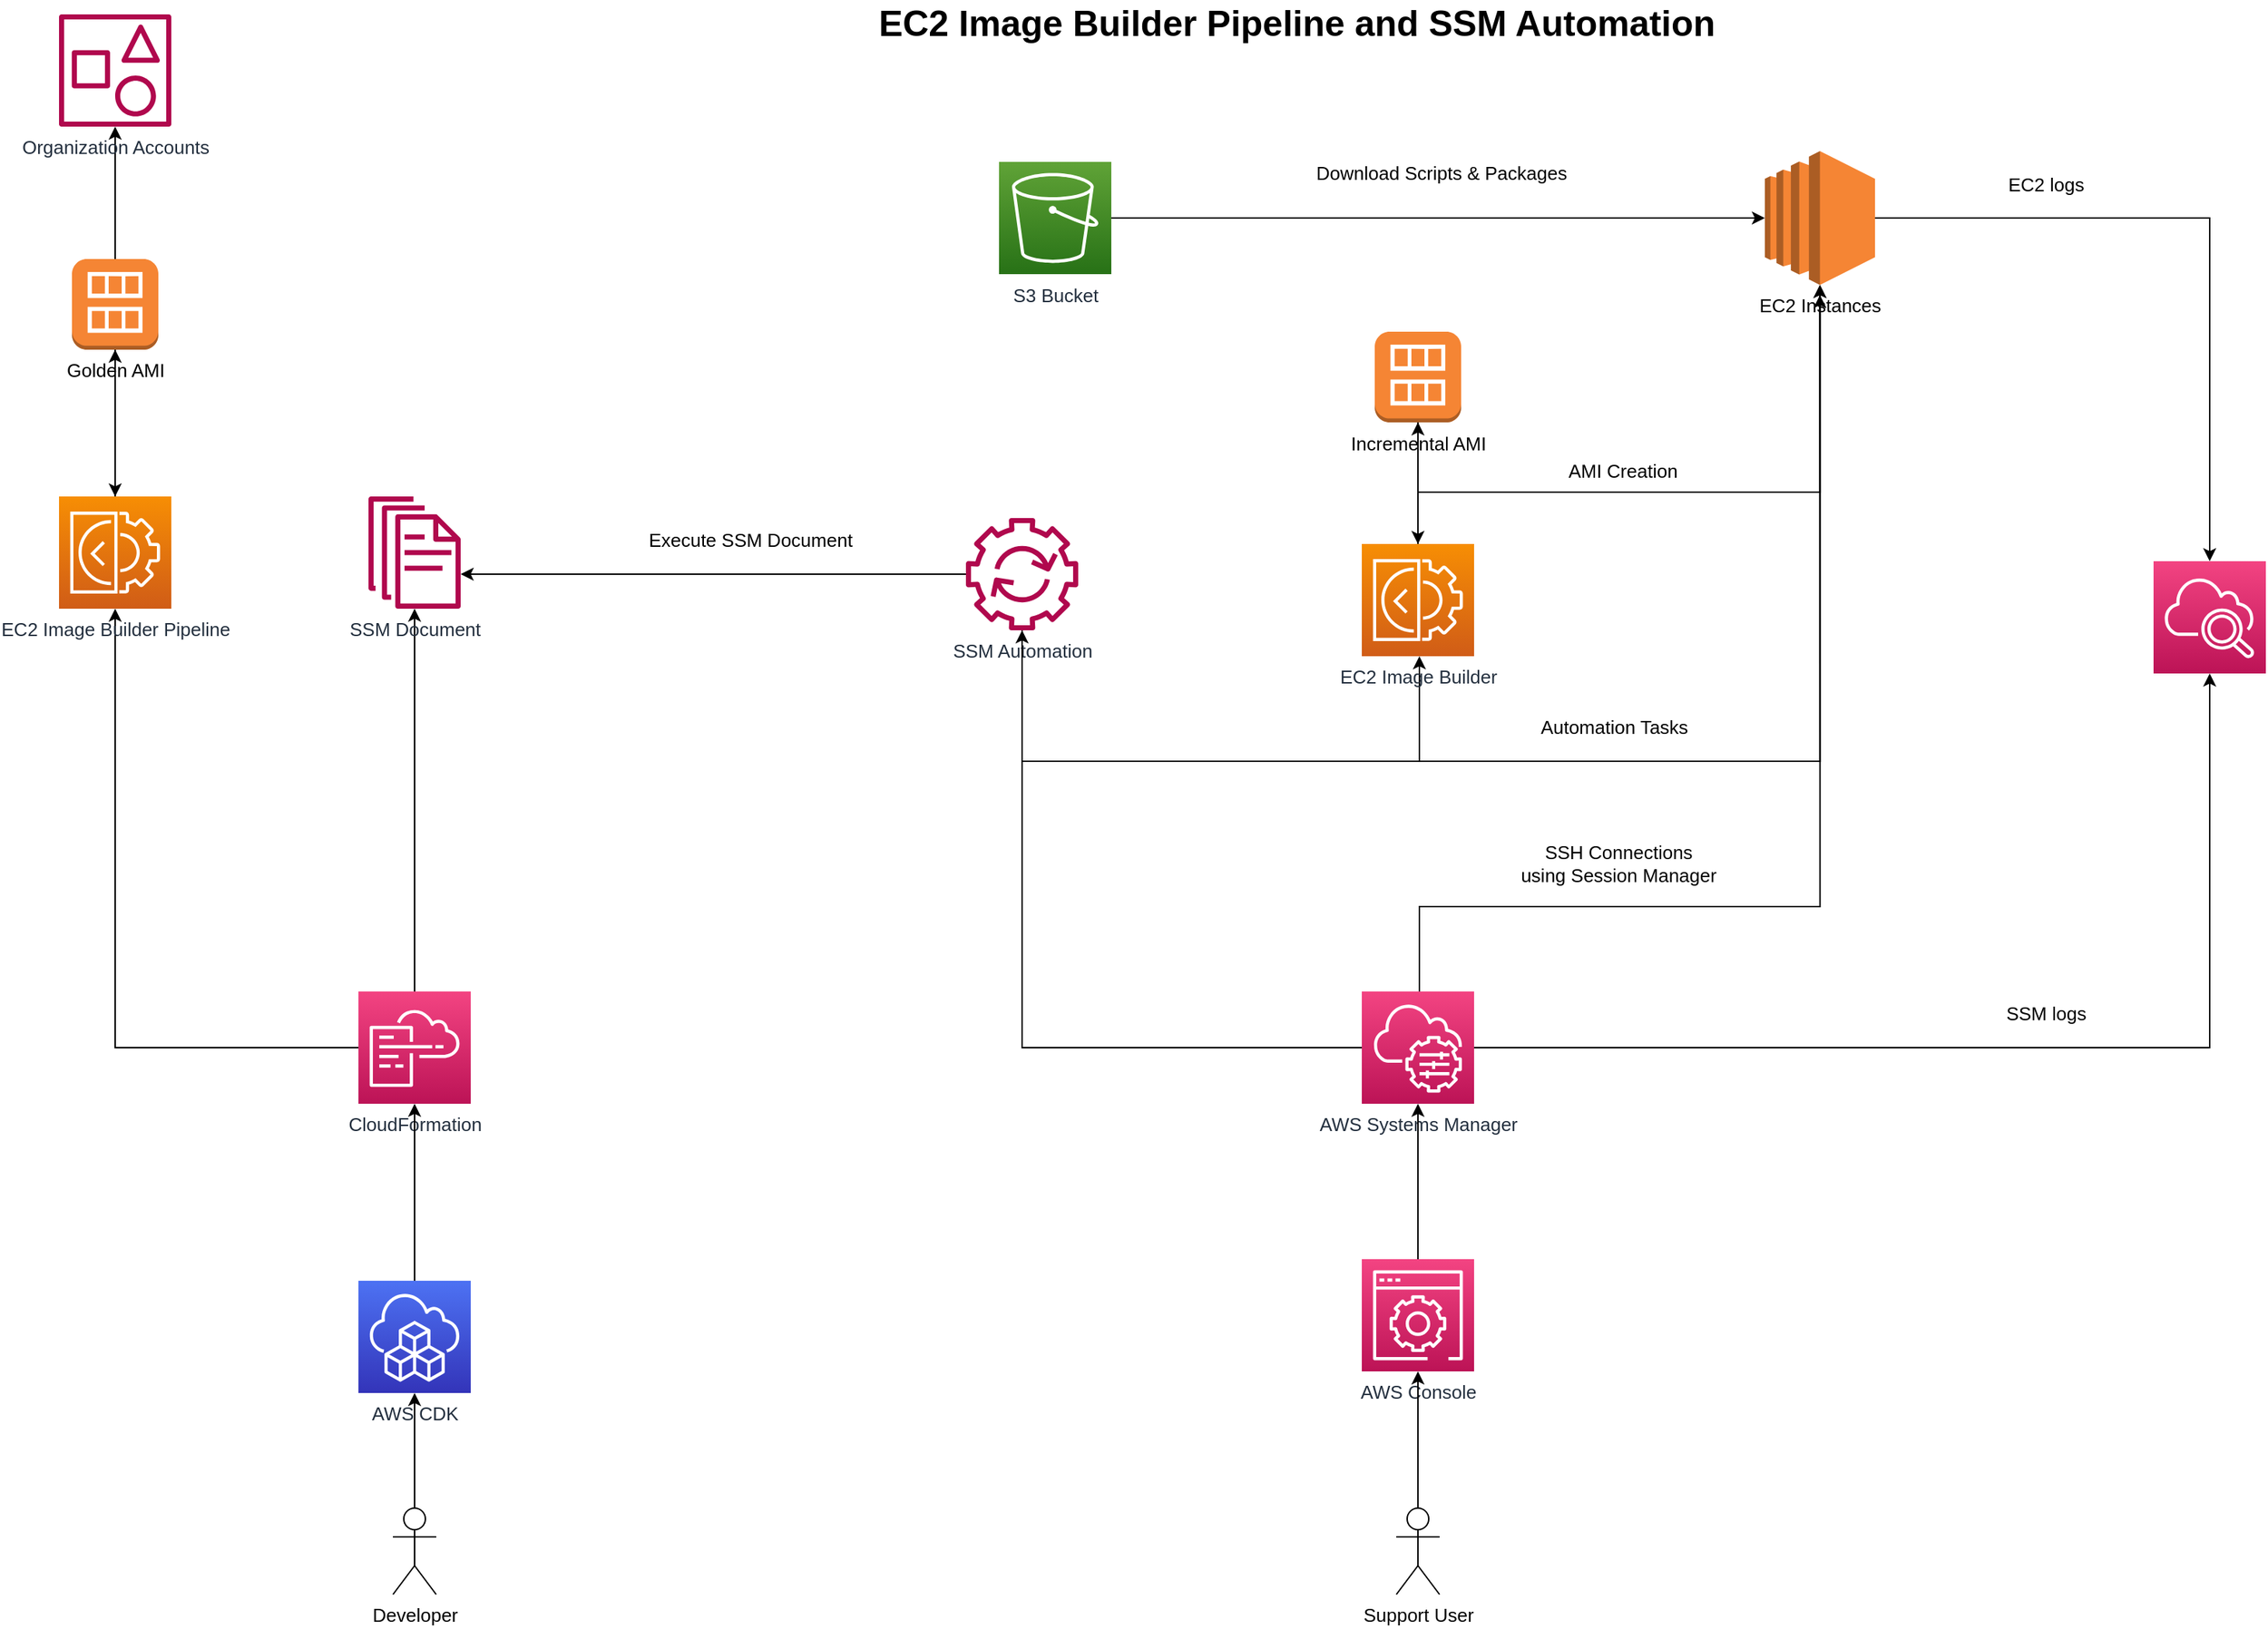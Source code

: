 <mxfile version="21.0.2" type="github">
  <diagram name="Page-1" id="kNBvir49y5RvbMxRYtU8">
    <mxGraphModel dx="1588" dy="826" grid="1" gridSize="10" guides="1" tooltips="1" connect="1" arrows="1" fold="1" page="1" pageScale="1" pageWidth="1920" pageHeight="1200" math="0" shadow="0">
      <root>
        <mxCell id="0" />
        <mxCell id="1" parent="0" />
        <mxCell id="5zbs8pa0OJM7zK-rl6oV-23" style="edgeStyle=orthogonalEdgeStyle;rounded=0;orthogonalLoop=1;jettySize=auto;html=1;fontSize=13;" edge="1" parent="1" source="5zbs8pa0OJM7zK-rl6oV-1" target="5zbs8pa0OJM7zK-rl6oV-3">
          <mxGeometry relative="1" as="geometry">
            <Array as="points">
              <mxPoint x="377" y="700" />
              <mxPoint x="377" y="700" />
            </Array>
          </mxGeometry>
        </mxCell>
        <mxCell id="5zbs8pa0OJM7zK-rl6oV-95" style="edgeStyle=orthogonalEdgeStyle;rounded=0;orthogonalLoop=1;jettySize=auto;html=1;entryX=0.5;entryY=1;entryDx=0;entryDy=0;entryPerimeter=0;" edge="1" parent="1" source="5zbs8pa0OJM7zK-rl6oV-1" target="5zbs8pa0OJM7zK-rl6oV-94">
          <mxGeometry relative="1" as="geometry" />
        </mxCell>
        <mxCell id="5zbs8pa0OJM7zK-rl6oV-1" value="CloudFormation" style="sketch=0;points=[[0,0,0],[0.25,0,0],[0.5,0,0],[0.75,0,0],[1,0,0],[0,1,0],[0.25,1,0],[0.5,1,0],[0.75,1,0],[1,1,0],[0,0.25,0],[0,0.5,0],[0,0.75,0],[1,0.25,0],[1,0.5,0],[1,0.75,0]];points=[[0,0,0],[0.25,0,0],[0.5,0,0],[0.75,0,0],[1,0,0],[0,1,0],[0.25,1,0],[0.5,1,0],[0.75,1,0],[1,1,0],[0,0.25,0],[0,0.5,0],[0,0.75,0],[1,0.25,0],[1,0.5,0],[1,0.75,0]];outlineConnect=0;fontColor=#232F3E;gradientColor=#F34482;gradientDirection=north;fillColor=#BC1356;strokeColor=#ffffff;dashed=0;verticalLabelPosition=bottom;verticalAlign=top;align=center;html=1;fontSize=13;fontStyle=0;aspect=fixed;shape=mxgraph.aws4.resourceIcon;resIcon=mxgraph.aws4.cloudformation;" vertex="1" parent="1">
          <mxGeometry x="338" y="739" width="78" height="78" as="geometry" />
        </mxCell>
        <mxCell id="5zbs8pa0OJM7zK-rl6oV-3" value="SSM Document" style="sketch=0;outlineConnect=0;fontColor=#232F3E;gradientColor=none;fillColor=#B0084D;strokeColor=none;dashed=0;verticalLabelPosition=bottom;verticalAlign=top;align=center;html=1;fontSize=13;fontStyle=0;aspect=fixed;pointerEvents=1;shape=mxgraph.aws4.documents;" vertex="1" parent="1">
          <mxGeometry x="345" y="395" width="64" height="78" as="geometry" />
        </mxCell>
        <mxCell id="5zbs8pa0OJM7zK-rl6oV-12" style="edgeStyle=orthogonalEdgeStyle;rounded=0;orthogonalLoop=1;jettySize=auto;html=1;fontSize=13;" edge="1" parent="1" source="5zbs8pa0OJM7zK-rl6oV-4" target="5zbs8pa0OJM7zK-rl6oV-5">
          <mxGeometry relative="1" as="geometry">
            <Array as="points">
              <mxPoint x="1075" y="579" />
            </Array>
          </mxGeometry>
        </mxCell>
        <mxCell id="5zbs8pa0OJM7zK-rl6oV-15" style="edgeStyle=orthogonalEdgeStyle;rounded=0;orthogonalLoop=1;jettySize=auto;html=1;fontSize=13;" edge="1" parent="1" source="5zbs8pa0OJM7zK-rl6oV-4" target="5zbs8pa0OJM7zK-rl6oV-3">
          <mxGeometry relative="1" as="geometry">
            <Array as="points">
              <mxPoint x="822" y="440" />
            </Array>
          </mxGeometry>
        </mxCell>
        <mxCell id="5zbs8pa0OJM7zK-rl6oV-57" style="edgeStyle=orthogonalEdgeStyle;rounded=0;orthogonalLoop=1;jettySize=auto;html=1;entryX=0.5;entryY=1;entryDx=0;entryDy=0;entryPerimeter=0;fontSize=13;" edge="1" parent="1" source="5zbs8pa0OJM7zK-rl6oV-4" target="5zbs8pa0OJM7zK-rl6oV-18">
          <mxGeometry relative="1" as="geometry">
            <Array as="points">
              <mxPoint x="1353" y="579" />
            </Array>
          </mxGeometry>
        </mxCell>
        <mxCell id="5zbs8pa0OJM7zK-rl6oV-4" value="SSM Automation" style="sketch=0;outlineConnect=0;fontColor=#232F3E;gradientColor=none;fillColor=#B0084D;strokeColor=none;dashed=0;verticalLabelPosition=bottom;verticalAlign=top;align=center;html=1;fontSize=13;fontStyle=0;aspect=fixed;pointerEvents=1;shape=mxgraph.aws4.automation;" vertex="1" parent="1">
          <mxGeometry x="760" y="410" width="78" height="78" as="geometry" />
        </mxCell>
        <mxCell id="5zbs8pa0OJM7zK-rl6oV-63" style="edgeStyle=orthogonalEdgeStyle;rounded=0;orthogonalLoop=1;jettySize=auto;html=1;exitX=0.5;exitY=0;exitDx=0;exitDy=0;exitPerimeter=0;entryX=0.5;entryY=1;entryDx=0;entryDy=0;entryPerimeter=0;fontSize=13;" edge="1" parent="1">
          <mxGeometry relative="1" as="geometry">
            <mxPoint x="1074.0" y="435.0" as="sourcePoint" />
            <mxPoint x="1353.25" y="255.0" as="targetPoint" />
            <Array as="points">
              <mxPoint x="1074" y="392" />
              <mxPoint x="1353" y="392" />
            </Array>
          </mxGeometry>
        </mxCell>
        <mxCell id="5zbs8pa0OJM7zK-rl6oV-75" style="edgeStyle=orthogonalEdgeStyle;rounded=0;orthogonalLoop=1;jettySize=auto;html=1;exitX=0.5;exitY=0;exitDx=0;exitDy=0;exitPerimeter=0;entryX=0.5;entryY=1;entryDx=0;entryDy=0;entryPerimeter=0;fontSize=13;" edge="1" parent="1" source="5zbs8pa0OJM7zK-rl6oV-5" target="5zbs8pa0OJM7zK-rl6oV-45">
          <mxGeometry relative="1" as="geometry" />
        </mxCell>
        <mxCell id="5zbs8pa0OJM7zK-rl6oV-5" value="EC2 Image Builder" style="sketch=0;points=[[0,0,0],[0.25,0,0],[0.5,0,0],[0.75,0,0],[1,0,0],[0,1,0],[0.25,1,0],[0.5,1,0],[0.75,1,0],[1,1,0],[0,0.25,0],[0,0.5,0],[0,0.75,0],[1,0.25,0],[1,0.5,0],[1,0.75,0]];outlineConnect=0;fontColor=#232F3E;gradientColor=#F78E04;gradientDirection=north;fillColor=#D05C17;strokeColor=#ffffff;dashed=0;verticalLabelPosition=bottom;verticalAlign=top;align=center;html=1;fontSize=13;fontStyle=0;aspect=fixed;shape=mxgraph.aws4.resourceIcon;resIcon=mxgraph.aws4.ec2_image_builder;" vertex="1" parent="1">
          <mxGeometry x="1035" y="428" width="78" height="78" as="geometry" />
        </mxCell>
        <mxCell id="5zbs8pa0OJM7zK-rl6oV-10" style="edgeStyle=orthogonalEdgeStyle;rounded=0;orthogonalLoop=1;jettySize=auto;html=1;fontSize=13;" edge="1" parent="1" source="5zbs8pa0OJM7zK-rl6oV-8" target="5zbs8pa0OJM7zK-rl6oV-4">
          <mxGeometry relative="1" as="geometry" />
        </mxCell>
        <mxCell id="5zbs8pa0OJM7zK-rl6oV-31" style="edgeStyle=orthogonalEdgeStyle;rounded=0;orthogonalLoop=1;jettySize=auto;html=1;entryX=0.5;entryY=1;entryDx=0;entryDy=0;entryPerimeter=0;fontSize=13;" edge="1" parent="1" source="5zbs8pa0OJM7zK-rl6oV-8" target="5zbs8pa0OJM7zK-rl6oV-18">
          <mxGeometry relative="1" as="geometry">
            <Array as="points">
              <mxPoint x="1075" y="680" />
              <mxPoint x="1353" y="680" />
            </Array>
          </mxGeometry>
        </mxCell>
        <mxCell id="5zbs8pa0OJM7zK-rl6oV-40" style="edgeStyle=orthogonalEdgeStyle;rounded=0;orthogonalLoop=1;jettySize=auto;html=1;fontSize=13;" edge="1" parent="1" source="5zbs8pa0OJM7zK-rl6oV-8" target="5zbs8pa0OJM7zK-rl6oV-38">
          <mxGeometry relative="1" as="geometry" />
        </mxCell>
        <mxCell id="5zbs8pa0OJM7zK-rl6oV-8" value="AWS Systems Manager" style="sketch=0;points=[[0,0,0],[0.25,0,0],[0.5,0,0],[0.75,0,0],[1,0,0],[0,1,0],[0.25,1,0],[0.5,1,0],[0.75,1,0],[1,1,0],[0,0.25,0],[0,0.5,0],[0,0.75,0],[1,0.25,0],[1,0.5,0],[1,0.75,0]];points=[[0,0,0],[0.25,0,0],[0.5,0,0],[0.75,0,0],[1,0,0],[0,1,0],[0.25,1,0],[0.5,1,0],[0.75,1,0],[1,1,0],[0,0.25,0],[0,0.5,0],[0,0.75,0],[1,0.25,0],[1,0.5,0],[1,0.75,0]];outlineConnect=0;fontColor=#232F3E;gradientColor=#F34482;gradientDirection=north;fillColor=#BC1356;strokeColor=#ffffff;dashed=0;verticalLabelPosition=bottom;verticalAlign=top;align=center;html=1;fontSize=13;fontStyle=0;aspect=fixed;shape=mxgraph.aws4.resourceIcon;resIcon=mxgraph.aws4.systems_manager;" vertex="1" parent="1">
          <mxGeometry x="1035" y="739" width="78" height="78" as="geometry" />
        </mxCell>
        <mxCell id="5zbs8pa0OJM7zK-rl6oV-39" style="edgeStyle=orthogonalEdgeStyle;rounded=0;orthogonalLoop=1;jettySize=auto;html=1;fontSize=13;" edge="1" parent="1" source="5zbs8pa0OJM7zK-rl6oV-18" target="5zbs8pa0OJM7zK-rl6oV-38">
          <mxGeometry relative="1" as="geometry" />
        </mxCell>
        <mxCell id="5zbs8pa0OJM7zK-rl6oV-18" value="EC2 Instances" style="outlineConnect=0;dashed=0;verticalLabelPosition=bottom;verticalAlign=top;align=center;html=1;shape=mxgraph.aws3.ec2;fillColor=#F58534;gradientColor=none;fontSize=13;" vertex="1" parent="1">
          <mxGeometry x="1315" y="155" width="76.5" height="93" as="geometry" />
        </mxCell>
        <mxCell id="5zbs8pa0OJM7zK-rl6oV-67" style="edgeStyle=orthogonalEdgeStyle;rounded=0;orthogonalLoop=1;jettySize=auto;html=1;entryX=0.5;entryY=1;entryDx=0;entryDy=0;entryPerimeter=0;fontSize=13;" edge="1" parent="1" source="5zbs8pa0OJM7zK-rl6oV-19" target="5zbs8pa0OJM7zK-rl6oV-1">
          <mxGeometry relative="1" as="geometry" />
        </mxCell>
        <mxCell id="5zbs8pa0OJM7zK-rl6oV-19" value="AWS CDK" style="sketch=0;points=[[0,0,0],[0.25,0,0],[0.5,0,0],[0.75,0,0],[1,0,0],[0,1,0],[0.25,1,0],[0.5,1,0],[0.75,1,0],[1,1,0],[0,0.25,0],[0,0.5,0],[0,0.75,0],[1,0.25,0],[1,0.5,0],[1,0.75,0]];outlineConnect=0;fontColor=#232F3E;gradientColor=#4D72F3;gradientDirection=north;fillColor=#3334B9;strokeColor=#ffffff;dashed=0;verticalLabelPosition=bottom;verticalAlign=top;align=center;html=1;fontSize=13;fontStyle=0;aspect=fixed;shape=mxgraph.aws4.resourceIcon;resIcon=mxgraph.aws4.cloud_development_kit;" vertex="1" parent="1">
          <mxGeometry x="338" y="940" width="78" height="78" as="geometry" />
        </mxCell>
        <mxCell id="5zbs8pa0OJM7zK-rl6oV-21" style="edgeStyle=orthogonalEdgeStyle;rounded=0;orthogonalLoop=1;jettySize=auto;html=1;fontSize=13;" edge="1" parent="1" source="5zbs8pa0OJM7zK-rl6oV-20" target="5zbs8pa0OJM7zK-rl6oV-19">
          <mxGeometry relative="1" as="geometry" />
        </mxCell>
        <mxCell id="5zbs8pa0OJM7zK-rl6oV-20" value="Developer" style="shape=umlActor;verticalLabelPosition=bottom;verticalAlign=top;html=1;outlineConnect=0;fontSize=13;" vertex="1" parent="1">
          <mxGeometry x="362" y="1098" width="30" height="60" as="geometry" />
        </mxCell>
        <mxCell id="5zbs8pa0OJM7zK-rl6oV-27" style="edgeStyle=orthogonalEdgeStyle;rounded=0;orthogonalLoop=1;jettySize=auto;html=1;entryX=0.5;entryY=1;entryDx=0;entryDy=0;entryPerimeter=0;fontSize=13;" edge="1" parent="1" source="5zbs8pa0OJM7zK-rl6oV-24" target="5zbs8pa0OJM7zK-rl6oV-8">
          <mxGeometry relative="1" as="geometry" />
        </mxCell>
        <mxCell id="5zbs8pa0OJM7zK-rl6oV-24" value="AWS Console" style="sketch=0;points=[[0,0,0],[0.25,0,0],[0.5,0,0],[0.75,0,0],[1,0,0],[0,1,0],[0.25,1,0],[0.5,1,0],[0.75,1,0],[1,1,0],[0,0.25,0],[0,0.5,0],[0,0.75,0],[1,0.25,0],[1,0.5,0],[1,0.75,0]];points=[[0,0,0],[0.25,0,0],[0.5,0,0],[0.75,0,0],[1,0,0],[0,1,0],[0.25,1,0],[0.5,1,0],[0.75,1,0],[1,1,0],[0,0.25,0],[0,0.5,0],[0,0.75,0],[1,0.25,0],[1,0.5,0],[1,0.75,0]];outlineConnect=0;fontColor=#232F3E;gradientColor=#F34482;gradientDirection=north;fillColor=#BC1356;strokeColor=#ffffff;dashed=0;verticalLabelPosition=bottom;verticalAlign=top;align=center;html=1;fontSize=13;fontStyle=0;aspect=fixed;shape=mxgraph.aws4.resourceIcon;resIcon=mxgraph.aws4.management_console;" vertex="1" parent="1">
          <mxGeometry x="1035" y="925" width="78" height="78" as="geometry" />
        </mxCell>
        <mxCell id="5zbs8pa0OJM7zK-rl6oV-30" style="edgeStyle=orthogonalEdgeStyle;rounded=0;orthogonalLoop=1;jettySize=auto;html=1;fontSize=13;" edge="1" parent="1" source="5zbs8pa0OJM7zK-rl6oV-25" target="5zbs8pa0OJM7zK-rl6oV-24">
          <mxGeometry relative="1" as="geometry" />
        </mxCell>
        <mxCell id="5zbs8pa0OJM7zK-rl6oV-25" value="Support User" style="shape=umlActor;verticalLabelPosition=bottom;verticalAlign=top;html=1;outlineConnect=0;fontSize=13;" vertex="1" parent="1">
          <mxGeometry x="1059" y="1098" width="30" height="60" as="geometry" />
        </mxCell>
        <mxCell id="5zbs8pa0OJM7zK-rl6oV-34" value="SSH Connections &lt;br style=&quot;font-size: 13px;&quot;&gt;using Session Manager" style="text;html=1;align=center;verticalAlign=middle;resizable=0;points=[];autosize=1;strokeColor=none;fillColor=none;fontSize=13;" vertex="1" parent="1">
          <mxGeometry x="1133" y="630" width="160" height="40" as="geometry" />
        </mxCell>
        <mxCell id="5zbs8pa0OJM7zK-rl6oV-37" value="AMI Creation" style="text;html=1;align=center;verticalAlign=middle;resizable=0;points=[];autosize=1;strokeColor=none;fillColor=none;fontSize=13;" vertex="1" parent="1">
          <mxGeometry x="1166" y="361.5" width="100" height="30" as="geometry" />
        </mxCell>
        <mxCell id="5zbs8pa0OJM7zK-rl6oV-38" value="" style="sketch=0;points=[[0,0,0],[0.25,0,0],[0.5,0,0],[0.75,0,0],[1,0,0],[0,1,0],[0.25,1,0],[0.5,1,0],[0.75,1,0],[1,1,0],[0,0.25,0],[0,0.5,0],[0,0.75,0],[1,0.25,0],[1,0.5,0],[1,0.75,0]];points=[[0,0,0],[0.25,0,0],[0.5,0,0],[0.75,0,0],[1,0,0],[0,1,0],[0.25,1,0],[0.5,1,0],[0.75,1,0],[1,1,0],[0,0.25,0],[0,0.5,0],[0,0.75,0],[1,0.25,0],[1,0.5,0],[1,0.75,0]];outlineConnect=0;fontColor=#232F3E;gradientColor=#F34482;gradientDirection=north;fillColor=#BC1356;strokeColor=#ffffff;dashed=0;verticalLabelPosition=bottom;verticalAlign=top;align=center;html=1;fontSize=13;fontStyle=0;aspect=fixed;shape=mxgraph.aws4.resourceIcon;resIcon=mxgraph.aws4.cloudwatch_2;" vertex="1" parent="1">
          <mxGeometry x="1585" y="440" width="78" height="78" as="geometry" />
        </mxCell>
        <mxCell id="5zbs8pa0OJM7zK-rl6oV-41" value="EC2 logs" style="text;html=1;align=center;verticalAlign=middle;resizable=0;points=[];autosize=1;strokeColor=none;fillColor=none;fontSize=13;" vertex="1" parent="1">
          <mxGeometry x="1470" y="162.5" width="80" height="30" as="geometry" />
        </mxCell>
        <mxCell id="5zbs8pa0OJM7zK-rl6oV-42" value="SSM logs" style="text;html=1;align=center;verticalAlign=middle;resizable=0;points=[];autosize=1;strokeColor=none;fillColor=none;fontSize=13;" vertex="1" parent="1">
          <mxGeometry x="1470" y="739" width="80" height="30" as="geometry" />
        </mxCell>
        <mxCell id="5zbs8pa0OJM7zK-rl6oV-102" value="" style="edgeStyle=orthogonalEdgeStyle;rounded=0;orthogonalLoop=1;jettySize=auto;html=1;" edge="1" parent="1" source="5zbs8pa0OJM7zK-rl6oV-45" target="5zbs8pa0OJM7zK-rl6oV-5">
          <mxGeometry relative="1" as="geometry" />
        </mxCell>
        <mxCell id="5zbs8pa0OJM7zK-rl6oV-45" value="Incremental AMI" style="outlineConnect=0;dashed=0;verticalLabelPosition=bottom;verticalAlign=top;align=center;html=1;shape=mxgraph.aws3.ami;fillColor=#F58534;gradientColor=none;fontSize=13;" vertex="1" parent="1">
          <mxGeometry x="1044" y="280.5" width="60" height="63" as="geometry" />
        </mxCell>
        <mxCell id="5zbs8pa0OJM7zK-rl6oV-62" value="Automation Tasks" style="text;html=1;align=center;verticalAlign=middle;resizable=0;points=[];autosize=1;strokeColor=none;fillColor=none;fontSize=13;" vertex="1" parent="1">
          <mxGeometry x="1145" y="540" width="130" height="30" as="geometry" />
        </mxCell>
        <mxCell id="5zbs8pa0OJM7zK-rl6oV-68" value="&lt;b style=&quot;font-size: 25px;&quot;&gt;&lt;font style=&quot;font-size: 25px;&quot;&gt;EC2 Image Builder Pipeline and SSM Automation&lt;/font&gt;&lt;/b&gt;" style="text;html=1;strokeColor=none;fillColor=none;align=center;verticalAlign=middle;whiteSpace=wrap;rounded=0;fontSize=25;" vertex="1" parent="1">
          <mxGeometry x="660" y="50" width="660" height="30" as="geometry" />
        </mxCell>
        <mxCell id="5zbs8pa0OJM7zK-rl6oV-79" value="Execute SSM Document" style="text;html=1;align=center;verticalAlign=middle;resizable=0;points=[];autosize=1;strokeColor=none;fillColor=none;fontSize=13;" vertex="1" parent="1">
          <mxGeometry x="525" y="410" width="170" height="30" as="geometry" />
        </mxCell>
        <mxCell id="5zbs8pa0OJM7zK-rl6oV-91" style="edgeStyle=orthogonalEdgeStyle;rounded=0;orthogonalLoop=1;jettySize=auto;html=1;fontSize=13;" edge="1" parent="1" source="5zbs8pa0OJM7zK-rl6oV-87" target="5zbs8pa0OJM7zK-rl6oV-18">
          <mxGeometry relative="1" as="geometry" />
        </mxCell>
        <mxCell id="5zbs8pa0OJM7zK-rl6oV-87" value="S3 Bucket" style="sketch=0;points=[[0,0,0],[0.25,0,0],[0.5,0,0],[0.75,0,0],[1,0,0],[0,1,0],[0.25,1,0],[0.5,1,0],[0.75,1,0],[1,1,0],[0,0.25,0],[0,0.5,0],[0,0.75,0],[1,0.25,0],[1,0.5,0],[1,0.75,0]];outlineConnect=0;fontColor=#232F3E;gradientColor=#60A337;gradientDirection=north;fillColor=#277116;strokeColor=#ffffff;dashed=0;verticalLabelPosition=bottom;verticalAlign=top;align=center;html=1;fontSize=13;fontStyle=0;aspect=fixed;shape=mxgraph.aws4.resourceIcon;resIcon=mxgraph.aws4.s3;" vertex="1" parent="1">
          <mxGeometry x="783" y="162.5" width="78" height="78" as="geometry" />
        </mxCell>
        <mxCell id="5zbs8pa0OJM7zK-rl6oV-89" value="Download Scripts &amp;amp; Packages" style="text;html=1;align=center;verticalAlign=middle;resizable=0;points=[];autosize=1;strokeColor=none;fillColor=none;fontSize=13;" vertex="1" parent="1">
          <mxGeometry x="990" y="155" width="200" height="30" as="geometry" />
        </mxCell>
        <mxCell id="5zbs8pa0OJM7zK-rl6oV-97" style="edgeStyle=orthogonalEdgeStyle;rounded=0;orthogonalLoop=1;jettySize=auto;html=1;" edge="1" parent="1" source="5zbs8pa0OJM7zK-rl6oV-94" target="5zbs8pa0OJM7zK-rl6oV-96">
          <mxGeometry relative="1" as="geometry" />
        </mxCell>
        <mxCell id="5zbs8pa0OJM7zK-rl6oV-94" value="&lt;font style=&quot;font-size: 13px;&quot;&gt;EC2 Image Builder Pipeline&lt;/font&gt;" style="sketch=0;points=[[0,0,0],[0.25,0,0],[0.5,0,0],[0.75,0,0],[1,0,0],[0,1,0],[0.25,1,0],[0.5,1,0],[0.75,1,0],[1,1,0],[0,0.25,0],[0,0.5,0],[0,0.75,0],[1,0.25,0],[1,0.5,0],[1,0.75,0]];outlineConnect=0;fontColor=#232F3E;gradientColor=#F78E04;gradientDirection=north;fillColor=#D05C17;strokeColor=#ffffff;dashed=0;verticalLabelPosition=bottom;verticalAlign=top;align=center;html=1;fontSize=12;fontStyle=0;aspect=fixed;shape=mxgraph.aws4.resourceIcon;resIcon=mxgraph.aws4.ec2_image_builder;" vertex="1" parent="1">
          <mxGeometry x="130" y="395" width="78" height="78" as="geometry" />
        </mxCell>
        <mxCell id="5zbs8pa0OJM7zK-rl6oV-100" value="" style="edgeStyle=orthogonalEdgeStyle;rounded=0;orthogonalLoop=1;jettySize=auto;html=1;" edge="1" parent="1" source="5zbs8pa0OJM7zK-rl6oV-96" target="5zbs8pa0OJM7zK-rl6oV-94">
          <mxGeometry relative="1" as="geometry" />
        </mxCell>
        <mxCell id="5zbs8pa0OJM7zK-rl6oV-101" style="edgeStyle=orthogonalEdgeStyle;rounded=0;orthogonalLoop=1;jettySize=auto;html=1;" edge="1" parent="1" source="5zbs8pa0OJM7zK-rl6oV-96" target="5zbs8pa0OJM7zK-rl6oV-99">
          <mxGeometry relative="1" as="geometry" />
        </mxCell>
        <mxCell id="5zbs8pa0OJM7zK-rl6oV-96" value="Golden AMI" style="outlineConnect=0;dashed=0;verticalLabelPosition=bottom;verticalAlign=top;align=center;html=1;shape=mxgraph.aws3.ami;fillColor=#F58534;gradientColor=none;fontSize=13;" vertex="1" parent="1">
          <mxGeometry x="139" y="230" width="60" height="63" as="geometry" />
        </mxCell>
        <mxCell id="5zbs8pa0OJM7zK-rl6oV-99" value="&lt;font style=&quot;font-size: 13px;&quot;&gt;Organization Accounts&lt;/font&gt;" style="sketch=0;outlineConnect=0;fontColor=#232F3E;gradientColor=none;fillColor=#B0084D;strokeColor=none;dashed=0;verticalLabelPosition=bottom;verticalAlign=top;align=center;html=1;fontSize=12;fontStyle=0;aspect=fixed;pointerEvents=1;shape=mxgraph.aws4.organizations_account2;" vertex="1" parent="1">
          <mxGeometry x="130" y="60" width="78" height="78" as="geometry" />
        </mxCell>
      </root>
    </mxGraphModel>
  </diagram>
</mxfile>
